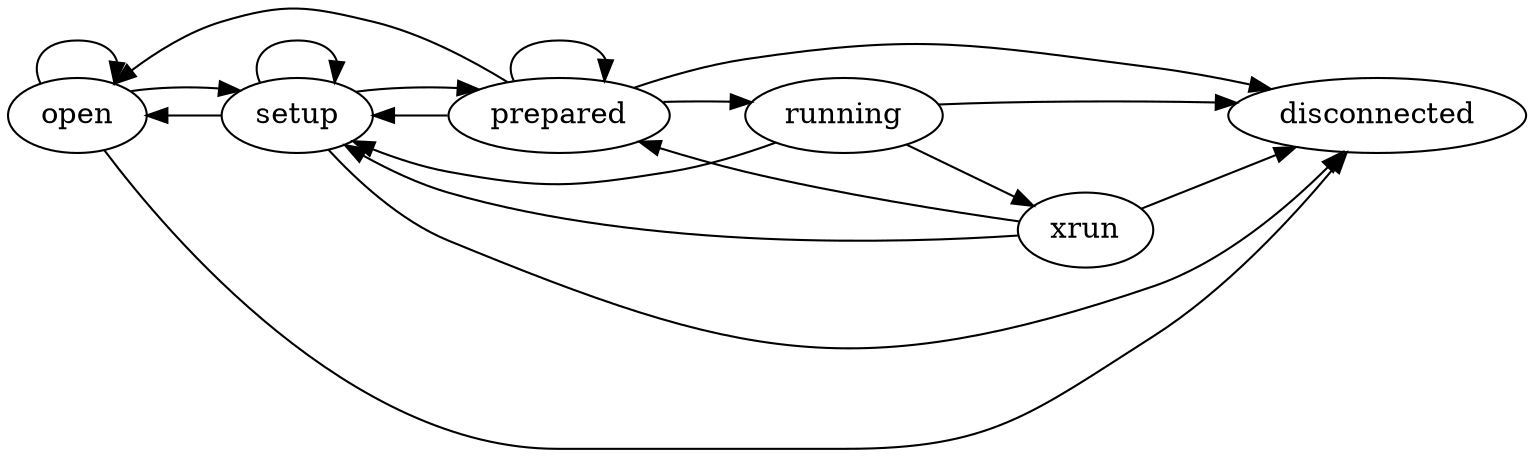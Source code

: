 digraph alsa_pcm_state {
rankdir = LR
splines = spline

open	-> setup	-> prepared	-> running	-> disconnected [weight = 50, style = invis]

prepared	-> open		// snd_pcm_hw_free
setup		-> open		// snd_pcm_hw_free
/*
prepared	-> open		// snd_pcm_hw_params
setup		-> open		// snd_pcm_hw_params
*/
open		-> open		// snd_pcm_hw_params
running		-> xrun		// snd_pcm_update_state
/*
draining	-> disconnected	 snd_pcm_dev_disconnect
*/
open		-> disconnected	 //snd_pcm_dev_disconnect
/*
paused		-> disconnected	 snd_pcm_dev_disconnect
*/
prepared	-> disconnected	// snd_pcm_dev_disconnect
running		-> disconnected	// snd_pcm_dev_disconnect
setup		-> disconnected	// snd_pcm_dev_disconnect
/*
suspended	-> disconnected	// snd_pcm_dev_disconnect
*/
xrun		-> disconnected	// snd_pcm_dev_disconnect
/*
draining	-> setup	// snd_pcm_drain
draining	-> setup	// snd_pcm_drain
draining	-> setup	// snd_pcm_drain
running		-> setup	// snd_pcm_drain
draining	-> setup	// snd_pcm_drain
paused		-> running	// snd_pcm_drain
prepared	-> draining	// snd_pcm_drain
*/
prepared	-> prepared	// snd_pcm_drain
prepared	-> setup	// snd_pcm_drain
/*
running		-> draining	// snd_pcm_drain
*/
running		-> setup	// snd_pcm_drain
/*
setup		-> draining	// snd_pcm_drain
*/
setup		-> setup	// snd_pcm_drain
/*
xrun		-> draining	// snd_pcm_drain
draining	-> setup	// snd_pcm_drop
paused		-> running	// snd_pcm_drop
prepared	-> setup	// snd_pcm_drop
running		-> setup	// snd_pcm_drop
running		-> setup	// snd_pcm_drop
setup		-> setup	// snd_pcm_drop
*/
xrun		-> setup	// snd_pcm_drop
/*
prepared	-> setup	// snd_pcm_hw_params
setup		-> setup	// snd_pcm_hw_params
*/
open		-> setup	[weight = 50]// snd_pcm_hw_params
/*
prepared	-> prepared	// snd_pcm_prepare
paused		-> prepared	// snd_pcm_prepare
*/
setup		-> prepared	[weight = 50]// snd_pcm_prepare
/*
suspended	-> prepared	// snd_pcm_prepare
*/
xrun		-> prepared	// snd_pcm_prepare
/*
draining	-> prepared	// snd_pcm_prepare - playback only
*/
prepared	-> running	[weight = 50]// snd_pcm_start
}
